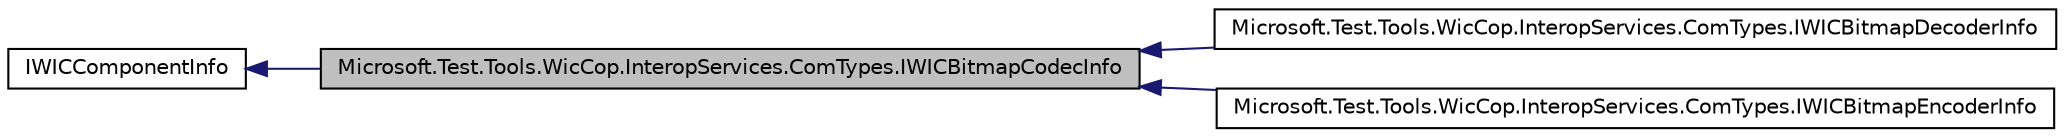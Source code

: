 digraph G
{
  edge [fontname="Helvetica",fontsize="10",labelfontname="Helvetica",labelfontsize="10"];
  node [fontname="Helvetica",fontsize="10",shape=record];
  rankdir="LR";
  Node1 [label="Microsoft.Test.Tools.WicCop.InteropServices.ComTypes.IWICBitmapCodecInfo",height=0.2,width=0.4,color="black", fillcolor="grey75", style="filled" fontcolor="black"];
  Node2 -> Node1 [dir="back",color="midnightblue",fontsize="10",style="solid",fontname="Helvetica"];
  Node2 [label="IWICComponentInfo",height=0.2,width=0.4,color="black", fillcolor="white", style="filled",URL="$interface_microsoft_1_1_test_1_1_tools_1_1_wic_cop_1_1_interop_services_1_1_com_types_1_1_i_w_i_c_component_info.html"];
  Node1 -> Node3 [dir="back",color="midnightblue",fontsize="10",style="solid",fontname="Helvetica"];
  Node3 [label="Microsoft.Test.Tools.WicCop.InteropServices.ComTypes.IWICBitmapDecoderInfo",height=0.2,width=0.4,color="black", fillcolor="white", style="filled",URL="$interface_microsoft_1_1_test_1_1_tools_1_1_wic_cop_1_1_interop_services_1_1_com_types_1_1_i_w_i_c_bitmap_decoder_info.html"];
  Node1 -> Node4 [dir="back",color="midnightblue",fontsize="10",style="solid",fontname="Helvetica"];
  Node4 [label="Microsoft.Test.Tools.WicCop.InteropServices.ComTypes.IWICBitmapEncoderInfo",height=0.2,width=0.4,color="black", fillcolor="white", style="filled",URL="$interface_microsoft_1_1_test_1_1_tools_1_1_wic_cop_1_1_interop_services_1_1_com_types_1_1_i_w_i_c_bitmap_encoder_info.html"];
}
